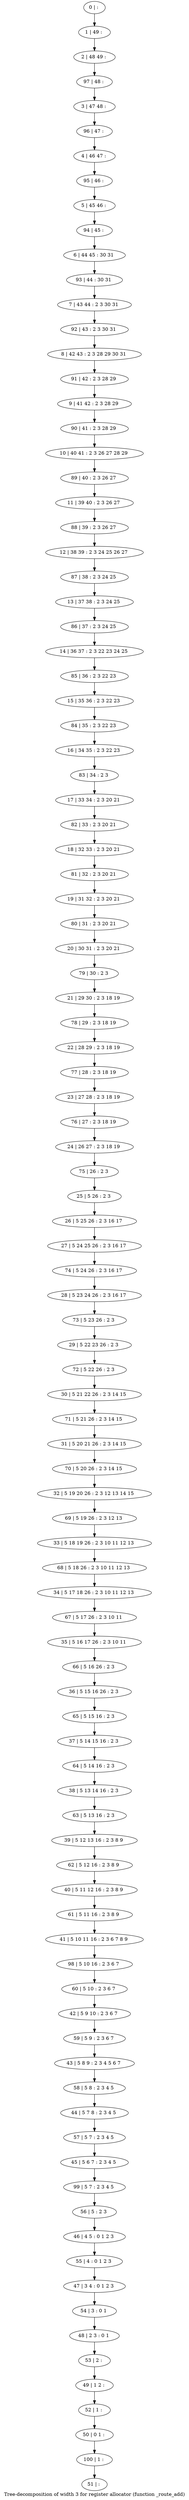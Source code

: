 digraph G {
graph [label="Tree-decomposition of width 3 for register allocator (function _route_add)"]
0[label="0 | : "];
1[label="1 | 49 : "];
2[label="2 | 48 49 : "];
3[label="3 | 47 48 : "];
4[label="4 | 46 47 : "];
5[label="5 | 45 46 : "];
6[label="6 | 44 45 : 30 31 "];
7[label="7 | 43 44 : 2 3 30 31 "];
8[label="8 | 42 43 : 2 3 28 29 30 31 "];
9[label="9 | 41 42 : 2 3 28 29 "];
10[label="10 | 40 41 : 2 3 26 27 28 29 "];
11[label="11 | 39 40 : 2 3 26 27 "];
12[label="12 | 38 39 : 2 3 24 25 26 27 "];
13[label="13 | 37 38 : 2 3 24 25 "];
14[label="14 | 36 37 : 2 3 22 23 24 25 "];
15[label="15 | 35 36 : 2 3 22 23 "];
16[label="16 | 34 35 : 2 3 22 23 "];
17[label="17 | 33 34 : 2 3 20 21 "];
18[label="18 | 32 33 : 2 3 20 21 "];
19[label="19 | 31 32 : 2 3 20 21 "];
20[label="20 | 30 31 : 2 3 20 21 "];
21[label="21 | 29 30 : 2 3 18 19 "];
22[label="22 | 28 29 : 2 3 18 19 "];
23[label="23 | 27 28 : 2 3 18 19 "];
24[label="24 | 26 27 : 2 3 18 19 "];
25[label="25 | 5 26 : 2 3 "];
26[label="26 | 5 25 26 : 2 3 16 17 "];
27[label="27 | 5 24 25 26 : 2 3 16 17 "];
28[label="28 | 5 23 24 26 : 2 3 16 17 "];
29[label="29 | 5 22 23 26 : 2 3 "];
30[label="30 | 5 21 22 26 : 2 3 14 15 "];
31[label="31 | 5 20 21 26 : 2 3 14 15 "];
32[label="32 | 5 19 20 26 : 2 3 12 13 14 15 "];
33[label="33 | 5 18 19 26 : 2 3 10 11 12 13 "];
34[label="34 | 5 17 18 26 : 2 3 10 11 12 13 "];
35[label="35 | 5 16 17 26 : 2 3 10 11 "];
36[label="36 | 5 15 16 26 : 2 3 "];
37[label="37 | 5 14 15 16 : 2 3 "];
38[label="38 | 5 13 14 16 : 2 3 "];
39[label="39 | 5 12 13 16 : 2 3 8 9 "];
40[label="40 | 5 11 12 16 : 2 3 8 9 "];
41[label="41 | 5 10 11 16 : 2 3 6 7 8 9 "];
42[label="42 | 5 9 10 : 2 3 6 7 "];
43[label="43 | 5 8 9 : 2 3 4 5 6 7 "];
44[label="44 | 5 7 8 : 2 3 4 5 "];
45[label="45 | 5 6 7 : 2 3 4 5 "];
46[label="46 | 4 5 : 0 1 2 3 "];
47[label="47 | 3 4 : 0 1 2 3 "];
48[label="48 | 2 3 : 0 1 "];
49[label="49 | 1 2 : "];
50[label="50 | 0 1 : "];
51[label="51 | : "];
52[label="52 | 1 : "];
53[label="53 | 2 : "];
54[label="54 | 3 : 0 1 "];
55[label="55 | 4 : 0 1 2 3 "];
56[label="56 | 5 : 2 3 "];
57[label="57 | 5 7 : 2 3 4 5 "];
58[label="58 | 5 8 : 2 3 4 5 "];
59[label="59 | 5 9 : 2 3 6 7 "];
60[label="60 | 5 10 : 2 3 6 7 "];
61[label="61 | 5 11 16 : 2 3 8 9 "];
62[label="62 | 5 12 16 : 2 3 8 9 "];
63[label="63 | 5 13 16 : 2 3 "];
64[label="64 | 5 14 16 : 2 3 "];
65[label="65 | 5 15 16 : 2 3 "];
66[label="66 | 5 16 26 : 2 3 "];
67[label="67 | 5 17 26 : 2 3 10 11 "];
68[label="68 | 5 18 26 : 2 3 10 11 12 13 "];
69[label="69 | 5 19 26 : 2 3 12 13 "];
70[label="70 | 5 20 26 : 2 3 14 15 "];
71[label="71 | 5 21 26 : 2 3 14 15 "];
72[label="72 | 5 22 26 : 2 3 "];
73[label="73 | 5 23 26 : 2 3 "];
74[label="74 | 5 24 26 : 2 3 16 17 "];
75[label="75 | 26 : 2 3 "];
76[label="76 | 27 : 2 3 18 19 "];
77[label="77 | 28 : 2 3 18 19 "];
78[label="78 | 29 : 2 3 18 19 "];
79[label="79 | 30 : 2 3 "];
80[label="80 | 31 : 2 3 20 21 "];
81[label="81 | 32 : 2 3 20 21 "];
82[label="82 | 33 : 2 3 20 21 "];
83[label="83 | 34 : 2 3 "];
84[label="84 | 35 : 2 3 22 23 "];
85[label="85 | 36 : 2 3 22 23 "];
86[label="86 | 37 : 2 3 24 25 "];
87[label="87 | 38 : 2 3 24 25 "];
88[label="88 | 39 : 2 3 26 27 "];
89[label="89 | 40 : 2 3 26 27 "];
90[label="90 | 41 : 2 3 28 29 "];
91[label="91 | 42 : 2 3 28 29 "];
92[label="92 | 43 : 2 3 30 31 "];
93[label="93 | 44 : 30 31 "];
94[label="94 | 45 : "];
95[label="95 | 46 : "];
96[label="96 | 47 : "];
97[label="97 | 48 : "];
98[label="98 | 5 10 16 : 2 3 6 7 "];
99[label="99 | 5 7 : 2 3 4 5 "];
100[label="100 | 1 : "];
0->1 ;
1->2 ;
25->26 ;
26->27 ;
52->50 ;
49->52 ;
53->49 ;
48->53 ;
54->48 ;
47->54 ;
55->47 ;
46->55 ;
56->46 ;
57->45 ;
44->57 ;
58->44 ;
43->58 ;
59->43 ;
42->59 ;
60->42 ;
61->41 ;
40->61 ;
62->40 ;
39->62 ;
63->39 ;
38->63 ;
64->38 ;
37->64 ;
65->37 ;
36->65 ;
66->36 ;
35->66 ;
67->35 ;
34->67 ;
68->34 ;
33->68 ;
69->33 ;
32->69 ;
70->32 ;
31->70 ;
71->31 ;
30->71 ;
72->30 ;
29->72 ;
73->29 ;
28->73 ;
74->28 ;
27->74 ;
75->25 ;
24->75 ;
76->24 ;
23->76 ;
77->23 ;
22->77 ;
78->22 ;
21->78 ;
79->21 ;
20->79 ;
80->20 ;
19->80 ;
81->19 ;
18->81 ;
82->18 ;
17->82 ;
83->17 ;
16->83 ;
84->16 ;
15->84 ;
85->15 ;
14->85 ;
86->14 ;
13->86 ;
87->13 ;
12->87 ;
88->12 ;
11->88 ;
89->11 ;
10->89 ;
90->10 ;
9->90 ;
91->9 ;
8->91 ;
92->8 ;
7->92 ;
93->7 ;
6->93 ;
94->6 ;
5->94 ;
95->5 ;
4->95 ;
96->4 ;
3->96 ;
97->3 ;
2->97 ;
98->60 ;
41->98 ;
99->56 ;
45->99 ;
100->51 ;
50->100 ;
}

